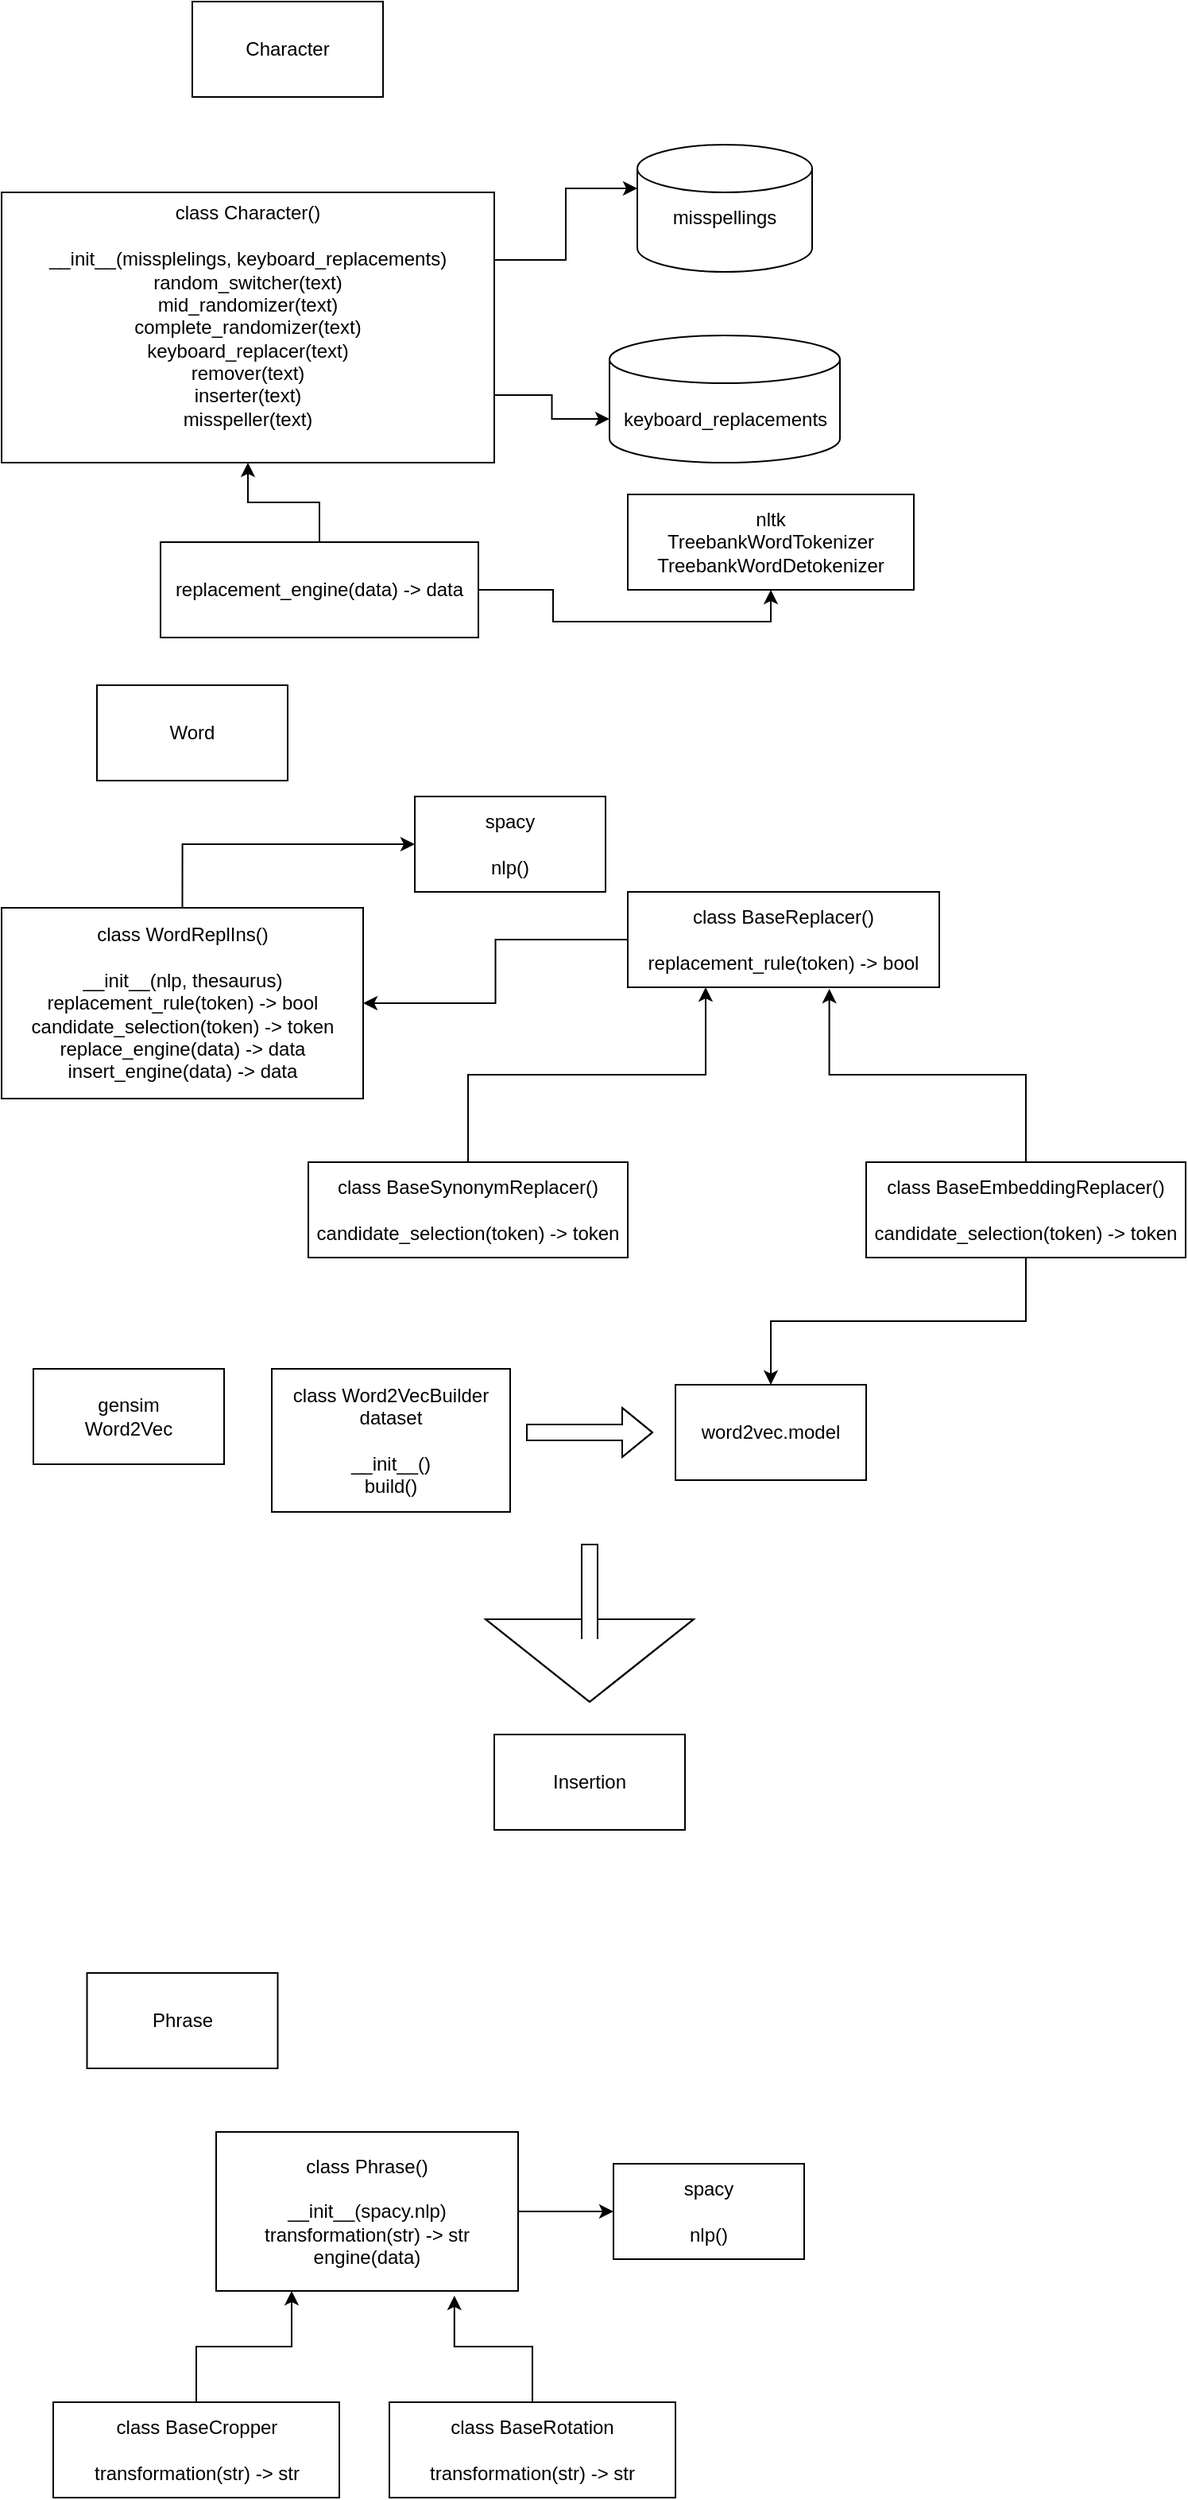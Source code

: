 <mxfile>
    <diagram id="C5RBs43oDa-KdzZeNtuy" name="Page-1">
        <mxGraphModel dx="571" dy="624" grid="1" gridSize="10" guides="1" tooltips="1" connect="1" arrows="1" fold="1" page="1" pageScale="1" pageWidth="3300" pageHeight="4681" math="0" shadow="0">
            <root>
                <mxCell id="WIyWlLk6GJQsqaUBKTNV-0"/>
                <mxCell id="WIyWlLk6GJQsqaUBKTNV-1" parent="WIyWlLk6GJQsqaUBKTNV-0"/>
                <mxCell id="0jg4HZSSIyvqCbk5FdZA-10" style="edgeStyle=orthogonalEdgeStyle;rounded=0;orthogonalLoop=1;jettySize=auto;html=1;exitX=1;exitY=0.25;exitDx=0;exitDy=0;entryX=0;entryY=0;entryDx=0;entryDy=27.5;entryPerimeter=0;" parent="WIyWlLk6GJQsqaUBKTNV-1" source="0jg4HZSSIyvqCbk5FdZA-0" target="0jg4HZSSIyvqCbk5FdZA-8" edge="1">
                    <mxGeometry relative="1" as="geometry"/>
                </mxCell>
                <mxCell id="0jg4HZSSIyvqCbk5FdZA-11" style="edgeStyle=orthogonalEdgeStyle;rounded=0;orthogonalLoop=1;jettySize=auto;html=1;exitX=1;exitY=0.75;exitDx=0;exitDy=0;entryX=0;entryY=0;entryDx=0;entryDy=52.5;entryPerimeter=0;" parent="WIyWlLk6GJQsqaUBKTNV-1" source="0jg4HZSSIyvqCbk5FdZA-0" target="0jg4HZSSIyvqCbk5FdZA-9" edge="1">
                    <mxGeometry relative="1" as="geometry"/>
                </mxCell>
                <mxCell id="0jg4HZSSIyvqCbk5FdZA-0" value="&lt;div&gt;class Character()&lt;/div&gt;&lt;div&gt;&lt;br&gt;&lt;/div&gt;&lt;div&gt;__init__(missplelings, keyboard_replacements)&lt;/div&gt;&lt;div&gt;random_switcher(text)&lt;/div&gt;&lt;div&gt;mid_randomizer(text)&lt;/div&gt;&lt;div&gt;complete_randomizer(text)&lt;/div&gt;&lt;div&gt;keyboard_replacer(text)&lt;/div&gt;&lt;div&gt;remover(text)&lt;/div&gt;&lt;div&gt;inserter(text)&lt;/div&gt;&lt;div&gt;misspeller(text)&lt;br&gt;&lt;/div&gt;&lt;div&gt;&lt;br&gt;&lt;/div&gt;" style="rounded=0;whiteSpace=wrap;html=1;" parent="WIyWlLk6GJQsqaUBKTNV-1" vertex="1">
                    <mxGeometry x="20" y="120" width="310" height="170" as="geometry"/>
                </mxCell>
                <mxCell id="0jg4HZSSIyvqCbk5FdZA-1" value="&lt;div&gt;Character&lt;/div&gt;" style="rounded=0;whiteSpace=wrap;html=1;" parent="WIyWlLk6GJQsqaUBKTNV-1" vertex="1">
                    <mxGeometry x="140" width="120" height="60" as="geometry"/>
                </mxCell>
                <mxCell id="0jg4HZSSIyvqCbk5FdZA-8" value="&lt;div&gt;misspellings&lt;/div&gt;&lt;div&gt;&lt;br&gt;&lt;/div&gt;" style="shape=cylinder3;whiteSpace=wrap;html=1;boundedLbl=1;backgroundOutline=1;size=15;" parent="WIyWlLk6GJQsqaUBKTNV-1" vertex="1">
                    <mxGeometry x="420" y="90" width="110" height="80" as="geometry"/>
                </mxCell>
                <mxCell id="0jg4HZSSIyvqCbk5FdZA-9" value="keyboard_replacements" style="shape=cylinder3;whiteSpace=wrap;html=1;boundedLbl=1;backgroundOutline=1;size=15;" parent="WIyWlLk6GJQsqaUBKTNV-1" vertex="1">
                    <mxGeometry x="402.5" y="210" width="145" height="80" as="geometry"/>
                </mxCell>
                <mxCell id="0jg4HZSSIyvqCbk5FdZA-14" style="edgeStyle=orthogonalEdgeStyle;rounded=0;orthogonalLoop=1;jettySize=auto;html=1;exitX=0.5;exitY=0;exitDx=0;exitDy=0;" parent="WIyWlLk6GJQsqaUBKTNV-1" source="0jg4HZSSIyvqCbk5FdZA-13" target="0jg4HZSSIyvqCbk5FdZA-0" edge="1">
                    <mxGeometry relative="1" as="geometry"/>
                </mxCell>
                <mxCell id="0jg4HZSSIyvqCbk5FdZA-38" style="edgeStyle=orthogonalEdgeStyle;rounded=0;orthogonalLoop=1;jettySize=auto;html=1;exitX=1;exitY=0.5;exitDx=0;exitDy=0;entryX=0.5;entryY=1;entryDx=0;entryDy=0;" parent="WIyWlLk6GJQsqaUBKTNV-1" source="0jg4HZSSIyvqCbk5FdZA-13" target="0jg4HZSSIyvqCbk5FdZA-24" edge="1">
                    <mxGeometry relative="1" as="geometry"/>
                </mxCell>
                <mxCell id="0jg4HZSSIyvqCbk5FdZA-13" value="replacement_engine(data) -&amp;gt; data" style="rounded=0;whiteSpace=wrap;html=1;" parent="WIyWlLk6GJQsqaUBKTNV-1" vertex="1">
                    <mxGeometry x="120" y="340" width="200" height="60" as="geometry"/>
                </mxCell>
                <mxCell id="0jg4HZSSIyvqCbk5FdZA-15" value="Word" style="rounded=0;whiteSpace=wrap;html=1;" parent="WIyWlLk6GJQsqaUBKTNV-1" vertex="1">
                    <mxGeometry x="80" y="430" width="120" height="60" as="geometry"/>
                </mxCell>
                <mxCell id="0jg4HZSSIyvqCbk5FdZA-29" style="edgeStyle=orthogonalEdgeStyle;rounded=0;orthogonalLoop=1;jettySize=auto;html=1;exitX=0.5;exitY=0;exitDx=0;exitDy=0;entryX=0;entryY=0.5;entryDx=0;entryDy=0;" parent="WIyWlLk6GJQsqaUBKTNV-1" source="0jg4HZSSIyvqCbk5FdZA-16" target="0jg4HZSSIyvqCbk5FdZA-23" edge="1">
                    <mxGeometry relative="1" as="geometry"/>
                </mxCell>
                <mxCell id="0jg4HZSSIyvqCbk5FdZA-16" value="&lt;div&gt;class WordReplIns()&lt;/div&gt;&lt;div&gt;&lt;br&gt;&lt;/div&gt;&lt;div&gt;__init__(nlp, thesaurus)&lt;/div&gt;&lt;div&gt;replacement_rule(token) -&amp;gt; bool&lt;br&gt;&lt;/div&gt;&lt;div&gt;candidate_selection(token) -&amp;gt; token&lt;br&gt;&lt;/div&gt;&lt;div&gt;replace_engine(data) -&amp;gt; data&lt;/div&gt;&lt;div&gt;insert_engine(data) -&amp;gt; data&lt;br&gt;&lt;/div&gt;" style="rounded=0;whiteSpace=wrap;html=1;" parent="WIyWlLk6GJQsqaUBKTNV-1" vertex="1">
                    <mxGeometry x="20" y="570" width="227.5" height="120" as="geometry"/>
                </mxCell>
                <mxCell id="0jg4HZSSIyvqCbk5FdZA-26" style="edgeStyle=orthogonalEdgeStyle;rounded=0;orthogonalLoop=1;jettySize=auto;html=1;entryX=1;entryY=0.5;entryDx=0;entryDy=0;exitX=0;exitY=0.5;exitDx=0;exitDy=0;" parent="WIyWlLk6GJQsqaUBKTNV-1" source="0jg4HZSSIyvqCbk5FdZA-17" target="0jg4HZSSIyvqCbk5FdZA-16" edge="1">
                    <mxGeometry relative="1" as="geometry">
                        <mxPoint x="390" y="590" as="sourcePoint"/>
                    </mxGeometry>
                </mxCell>
                <mxCell id="0jg4HZSSIyvqCbk5FdZA-17" value="&lt;div&gt;class BaseReplacer()&lt;/div&gt;&lt;div&gt;&lt;br&gt;&lt;/div&gt;&lt;div&gt;replacement_rule(token) -&amp;gt; bool&lt;/div&gt;" style="rounded=0;whiteSpace=wrap;html=1;" parent="WIyWlLk6GJQsqaUBKTNV-1" vertex="1">
                    <mxGeometry x="414" y="560" width="196" height="60" as="geometry"/>
                </mxCell>
                <mxCell id="0jg4HZSSIyvqCbk5FdZA-28" style="edgeStyle=orthogonalEdgeStyle;rounded=0;orthogonalLoop=1;jettySize=auto;html=1;exitX=0.5;exitY=0;exitDx=0;exitDy=0;entryX=0.647;entryY=1.017;entryDx=0;entryDy=0;entryPerimeter=0;" parent="WIyWlLk6GJQsqaUBKTNV-1" source="0jg4HZSSIyvqCbk5FdZA-18" target="0jg4HZSSIyvqCbk5FdZA-17" edge="1">
                    <mxGeometry relative="1" as="geometry"/>
                </mxCell>
                <mxCell id="0jg4HZSSIyvqCbk5FdZA-34" style="edgeStyle=orthogonalEdgeStyle;rounded=0;orthogonalLoop=1;jettySize=auto;html=1;exitX=0.5;exitY=1;exitDx=0;exitDy=0;entryX=0.5;entryY=0;entryDx=0;entryDy=0;" parent="WIyWlLk6GJQsqaUBKTNV-1" source="0jg4HZSSIyvqCbk5FdZA-18" target="0jg4HZSSIyvqCbk5FdZA-33" edge="1">
                    <mxGeometry relative="1" as="geometry"/>
                </mxCell>
                <mxCell id="0jg4HZSSIyvqCbk5FdZA-18" value="&lt;div&gt;class BaseEmbeddingReplacer()&lt;/div&gt;&lt;br&gt;candidate_selection(token) -&amp;gt; token" style="rounded=0;whiteSpace=wrap;html=1;" parent="WIyWlLk6GJQsqaUBKTNV-1" vertex="1">
                    <mxGeometry x="564" y="730" width="201" height="60" as="geometry"/>
                </mxCell>
                <mxCell id="0jg4HZSSIyvqCbk5FdZA-27" style="edgeStyle=orthogonalEdgeStyle;rounded=0;orthogonalLoop=1;jettySize=auto;html=1;exitX=0.5;exitY=0;exitDx=0;exitDy=0;entryX=0.25;entryY=1;entryDx=0;entryDy=0;" parent="WIyWlLk6GJQsqaUBKTNV-1" source="0jg4HZSSIyvqCbk5FdZA-19" target="0jg4HZSSIyvqCbk5FdZA-17" edge="1">
                    <mxGeometry relative="1" as="geometry"/>
                </mxCell>
                <mxCell id="0jg4HZSSIyvqCbk5FdZA-19" value="&lt;div&gt;class BaseSynonymReplacer()&lt;/div&gt;&lt;div&gt;&lt;br&gt;candidate_selection(token) -&amp;gt; token&lt;/div&gt;" style="rounded=0;whiteSpace=wrap;html=1;" parent="WIyWlLk6GJQsqaUBKTNV-1" vertex="1">
                    <mxGeometry x="213" y="730" width="201" height="60" as="geometry"/>
                </mxCell>
                <mxCell id="0jg4HZSSIyvqCbk5FdZA-23" value="&lt;div&gt;spacy&lt;/div&gt;&lt;div&gt;&lt;br&gt;&lt;/div&gt;nlp()" style="rounded=0;whiteSpace=wrap;html=1;" parent="WIyWlLk6GJQsqaUBKTNV-1" vertex="1">
                    <mxGeometry x="280" y="500" width="120" height="60" as="geometry"/>
                </mxCell>
                <mxCell id="0jg4HZSSIyvqCbk5FdZA-24" value="&lt;div&gt;nltk&lt;/div&gt;&lt;div&gt;&lt;span class=&quot;pl-v&quot;&gt;&lt;span data-hydro-click-hmac=&quot;0f363842ab2565535a6f08a61bde7684fb242c6e9448bd9bc8af4a6fb4f5aa0c&quot; data-hydro-click=&quot;{&amp;quot;event_type&amp;quot;:&amp;quot;code_navigation.click_on_symbol&amp;quot;,&amp;quot;payload&amp;quot;:{&amp;quot;action&amp;quot;:&amp;quot;click_on_symbol&amp;quot;,&amp;quot;repository_id&amp;quot;:491013262,&amp;quot;ref&amp;quot;:&amp;quot;7280937071d9066ba8d3babd54b2d114ab2e4704&amp;quot;,&amp;quot;language&amp;quot;:&amp;quot;Python&amp;quot;,&amp;quot;backend&amp;quot;:&amp;quot;ALEPH_PRECISE&amp;quot;,&amp;quot;code_nav_context&amp;quot;:&amp;quot;BLOB_VIEW&amp;quot;,&amp;quot;retry_backend&amp;quot;:&amp;quot;&amp;quot;,&amp;quot;cross_repo_results_included&amp;quot;:&amp;quot;CROSS_REPO_NOT_ENABLED&amp;quot;,&amp;quot;in_repo_result_count&amp;quot;:1,&amp;quot;cross_repo_result_count&amp;quot;:0,&amp;quot;originating_url&amp;quot;:&amp;quot;https://github.com/djaszak/nlp_aug/find-definition?q=TreebankWordTokenizer&amp;amp;blob_path=nlp_aug%2Futilities%2Faugment_utils.py&amp;amp;ref=7280937071d9066ba8d3babd54b2d114ab2e4704&amp;amp;language=Python&amp;amp;row=2&amp;amp;col=26&amp;amp;code_nav_context=BLOB_VIEW&amp;quot;,&amp;quot;user_id&amp;quot;:23051584}}&quot; class=&quot;pl-token active&quot;&gt;TreebankWordTokenizer&lt;/span&gt;&lt;/span&gt;&lt;/div&gt;&lt;span class=&quot;pl-v&quot;&gt;&lt;span data-hydro-click-hmac=&quot;0f363842ab2565535a6f08a61bde7684fb242c6e9448bd9bc8af4a6fb4f5aa0c&quot; data-hydro-click=&quot;{&amp;quot;event_type&amp;quot;:&amp;quot;code_navigation.click_on_symbol&amp;quot;,&amp;quot;payload&amp;quot;:{&amp;quot;action&amp;quot;:&amp;quot;click_on_symbol&amp;quot;,&amp;quot;repository_id&amp;quot;:491013262,&amp;quot;ref&amp;quot;:&amp;quot;7280937071d9066ba8d3babd54b2d114ab2e4704&amp;quot;,&amp;quot;language&amp;quot;:&amp;quot;Python&amp;quot;,&amp;quot;backend&amp;quot;:&amp;quot;ALEPH_PRECISE&amp;quot;,&amp;quot;code_nav_context&amp;quot;:&amp;quot;BLOB_VIEW&amp;quot;,&amp;quot;retry_backend&amp;quot;:&amp;quot;&amp;quot;,&amp;quot;cross_repo_results_included&amp;quot;:&amp;quot;CROSS_REPO_NOT_ENABLED&amp;quot;,&amp;quot;in_repo_result_count&amp;quot;:1,&amp;quot;cross_repo_result_count&amp;quot;:0,&amp;quot;originating_url&amp;quot;:&amp;quot;https://github.com/djaszak/nlp_aug/find-definition?q=TreebankWordTokenizer&amp;amp;blob_path=nlp_aug%2Futilities%2Faugment_utils.py&amp;amp;ref=7280937071d9066ba8d3babd54b2d114ab2e4704&amp;amp;language=Python&amp;amp;row=2&amp;amp;col=26&amp;amp;code_nav_context=BLOB_VIEW&amp;quot;,&amp;quot;user_id&amp;quot;:23051584}}&quot; class=&quot;pl-token active&quot;&gt;TreebankWordDetokenizer&lt;/span&gt;&lt;/span&gt;" style="whiteSpace=wrap;html=1;" parent="WIyWlLk6GJQsqaUBKTNV-1" vertex="1">
                    <mxGeometry x="414" y="310" width="180" height="60" as="geometry"/>
                </mxCell>
                <mxCell id="0jg4HZSSIyvqCbk5FdZA-30" value="&lt;div&gt;gensim&lt;/div&gt;&lt;div&gt;Word2Vec&lt;br&gt;&lt;/div&gt;" style="rounded=0;whiteSpace=wrap;html=1;" parent="WIyWlLk6GJQsqaUBKTNV-1" vertex="1">
                    <mxGeometry x="40" y="860" width="120" height="60" as="geometry"/>
                </mxCell>
                <mxCell id="0jg4HZSSIyvqCbk5FdZA-31" value="&lt;div&gt;class Word2VecBuilder&lt;/div&gt;&lt;div&gt;dataset&lt;/div&gt;&lt;div&gt;&lt;br&gt;&lt;/div&gt;&lt;div&gt;__init__()&lt;/div&gt;&lt;div&gt;build() &lt;br&gt;&lt;/div&gt;" style="whiteSpace=wrap;html=1;" parent="WIyWlLk6GJQsqaUBKTNV-1" vertex="1">
                    <mxGeometry x="190" y="860" width="150" height="90" as="geometry"/>
                </mxCell>
                <mxCell id="0jg4HZSSIyvqCbk5FdZA-32" value="" style="shape=flexArrow;endArrow=classic;html=1;rounded=0;" parent="WIyWlLk6GJQsqaUBKTNV-1" edge="1">
                    <mxGeometry width="50" height="50" relative="1" as="geometry">
                        <mxPoint x="350" y="900" as="sourcePoint"/>
                        <mxPoint x="430" y="900" as="targetPoint"/>
                        <Array as="points">
                            <mxPoint x="380" y="900"/>
                        </Array>
                    </mxGeometry>
                </mxCell>
                <mxCell id="0jg4HZSSIyvqCbk5FdZA-33" value="word2vec.model" style="whiteSpace=wrap;html=1;" parent="WIyWlLk6GJQsqaUBKTNV-1" vertex="1">
                    <mxGeometry x="444" y="870" width="120" height="60" as="geometry"/>
                </mxCell>
                <mxCell id="0jg4HZSSIyvqCbk5FdZA-35" value="" style="shape=flexArrow;endArrow=classic;html=1;rounded=0;endWidth=120;endSize=17;" parent="WIyWlLk6GJQsqaUBKTNV-1" edge="1">
                    <mxGeometry width="50" height="50" relative="1" as="geometry">
                        <mxPoint x="390" y="970" as="sourcePoint"/>
                        <mxPoint x="390" y="1070" as="targetPoint"/>
                        <Array as="points">
                            <mxPoint x="390" y="1010"/>
                            <mxPoint x="390" y="1030"/>
                        </Array>
                    </mxGeometry>
                </mxCell>
                <mxCell id="0jg4HZSSIyvqCbk5FdZA-37" value="Insertion" style="whiteSpace=wrap;html=1;" parent="WIyWlLk6GJQsqaUBKTNV-1" vertex="1">
                    <mxGeometry x="330" y="1090" width="120" height="60" as="geometry"/>
                </mxCell>
                <mxCell id="0jg4HZSSIyvqCbk5FdZA-39" value="&lt;div&gt;Phrase&lt;/div&gt;" style="whiteSpace=wrap;html=1;" parent="WIyWlLk6GJQsqaUBKTNV-1" vertex="1">
                    <mxGeometry x="73.75" y="1240" width="120" height="60" as="geometry"/>
                </mxCell>
                <mxCell id="0jg4HZSSIyvqCbk5FdZA-42" style="edgeStyle=orthogonalEdgeStyle;rounded=0;orthogonalLoop=1;jettySize=auto;html=1;exitX=1;exitY=0.5;exitDx=0;exitDy=0;entryX=0;entryY=0.5;entryDx=0;entryDy=0;" parent="WIyWlLk6GJQsqaUBKTNV-1" source="0jg4HZSSIyvqCbk5FdZA-40" target="0jg4HZSSIyvqCbk5FdZA-41" edge="1">
                    <mxGeometry relative="1" as="geometry"/>
                </mxCell>
                <mxCell id="0jg4HZSSIyvqCbk5FdZA-40" value="&lt;div&gt;class Phrase()&lt;/div&gt;&lt;div&gt;&lt;br&gt;&lt;/div&gt;&lt;div&gt;__init__(spacy.nlp)&lt;/div&gt;&lt;div&gt;transformation(str) -&amp;gt; str&lt;/div&gt;&lt;div&gt;engine(data)&lt;br&gt;&lt;/div&gt;" style="whiteSpace=wrap;html=1;" parent="WIyWlLk6GJQsqaUBKTNV-1" vertex="1">
                    <mxGeometry x="155" y="1340" width="190" height="100" as="geometry"/>
                </mxCell>
                <mxCell id="0jg4HZSSIyvqCbk5FdZA-41" value="&lt;div&gt;spacy&lt;/div&gt;&lt;div&gt;&lt;br&gt;&lt;/div&gt;nlp()" style="rounded=0;whiteSpace=wrap;html=1;" parent="WIyWlLk6GJQsqaUBKTNV-1" vertex="1">
                    <mxGeometry x="405" y="1360" width="120" height="60" as="geometry"/>
                </mxCell>
                <mxCell id="0jg4HZSSIyvqCbk5FdZA-45" style="edgeStyle=orthogonalEdgeStyle;rounded=0;orthogonalLoop=1;jettySize=auto;html=1;exitX=0.5;exitY=0;exitDx=0;exitDy=0;entryX=0.25;entryY=1;entryDx=0;entryDy=0;" parent="WIyWlLk6GJQsqaUBKTNV-1" source="0jg4HZSSIyvqCbk5FdZA-43" target="0jg4HZSSIyvqCbk5FdZA-40" edge="1">
                    <mxGeometry relative="1" as="geometry"/>
                </mxCell>
                <mxCell id="0jg4HZSSIyvqCbk5FdZA-43" value="&lt;div&gt;class BaseCropper&lt;/div&gt;&lt;div&gt;&lt;br&gt;&lt;/div&gt;&lt;div&gt;&lt;div&gt;transformation(str) -&amp;gt; str&lt;/div&gt;&lt;/div&gt;" style="whiteSpace=wrap;html=1;" parent="WIyWlLk6GJQsqaUBKTNV-1" vertex="1">
                    <mxGeometry x="52.5" y="1510" width="180" height="60" as="geometry"/>
                </mxCell>
                <mxCell id="0jg4HZSSIyvqCbk5FdZA-46" style="edgeStyle=orthogonalEdgeStyle;rounded=0;orthogonalLoop=1;jettySize=auto;html=1;exitX=0.5;exitY=0;exitDx=0;exitDy=0;entryX=0.789;entryY=1.03;entryDx=0;entryDy=0;entryPerimeter=0;" parent="WIyWlLk6GJQsqaUBKTNV-1" source="0jg4HZSSIyvqCbk5FdZA-44" target="0jg4HZSSIyvqCbk5FdZA-40" edge="1">
                    <mxGeometry relative="1" as="geometry"/>
                </mxCell>
                <mxCell id="0jg4HZSSIyvqCbk5FdZA-44" value="&lt;div&gt;class BaseRotation&lt;/div&gt;&lt;div&gt;&lt;br&gt;&lt;/div&gt;&lt;div&gt;&lt;div&gt;transformation(str) -&amp;gt; str&lt;/div&gt;&lt;/div&gt;" style="whiteSpace=wrap;html=1;" parent="WIyWlLk6GJQsqaUBKTNV-1" vertex="1">
                    <mxGeometry x="264" y="1510" width="180" height="60" as="geometry"/>
                </mxCell>
            </root>
        </mxGraphModel>
    </diagram>
</mxfile>